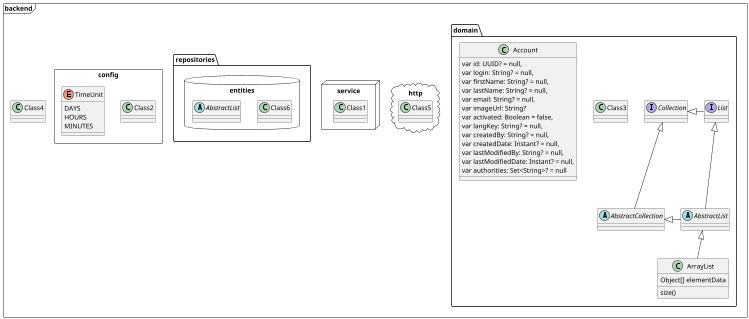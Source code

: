 @startuml
'https://plantuml.com/class-diagram
scale 750 width

package backend.domain <<Folder>> {
  class Class3
  abstract class AbstractList
  abstract AbstractCollection
  interface List
  interface Collection

  List <|-- AbstractList
  Collection <|-- AbstractCollection

  Collection <|- List
  AbstractCollection <|- AbstractList
  AbstractList <|-- ArrayList

  class ArrayList {
  Object[] elementData
  size()
  }

  class Account{
    var id: UUID? = null,
'    @NotBlank
'    @Pattern(regexp = LOGIN_REGEX)
'    @Size(min = 1, max = 50)
    var login: String? = null,
'    @field:Size(max = 50)
    var firstName: String? = null,
'    @field:Size(max = 50)
    var lastName: String? = null,
'    @field:EmailConstraint
'    @field:Size(min = 5, max = 254)
    var email: String? = null,
'    @field:Size(max = 256)
    var imageUrl: String?
    ' = "http://placehold.it/50x50",
    var activated: Boolean = false,
'    @field:Size(min = 2, max = 10)
    var langKey: String? = null,
    var createdBy: String? = null,
    var createdDate: Instant? = null,
    var lastModifiedBy: String? = null,
    var lastModifiedDate: Instant? = null,
    var authorities: Set<String>? = null
  }

}

package backend.http <<Cloud>> {
  class Class5
}

package backend.service <<Node>> {
  class Class1
}

package backend.repositories.entities <<Database>> {
  class Class6
  abstract class AbstractList
}

package backend.config <<Rectangle>> {
  class Class2
  enum TimeUnit {
  DAYS
  HOURS
  MINUTES
  }

}

package backend <<Frame>> {
  class Class4
}

@enduml